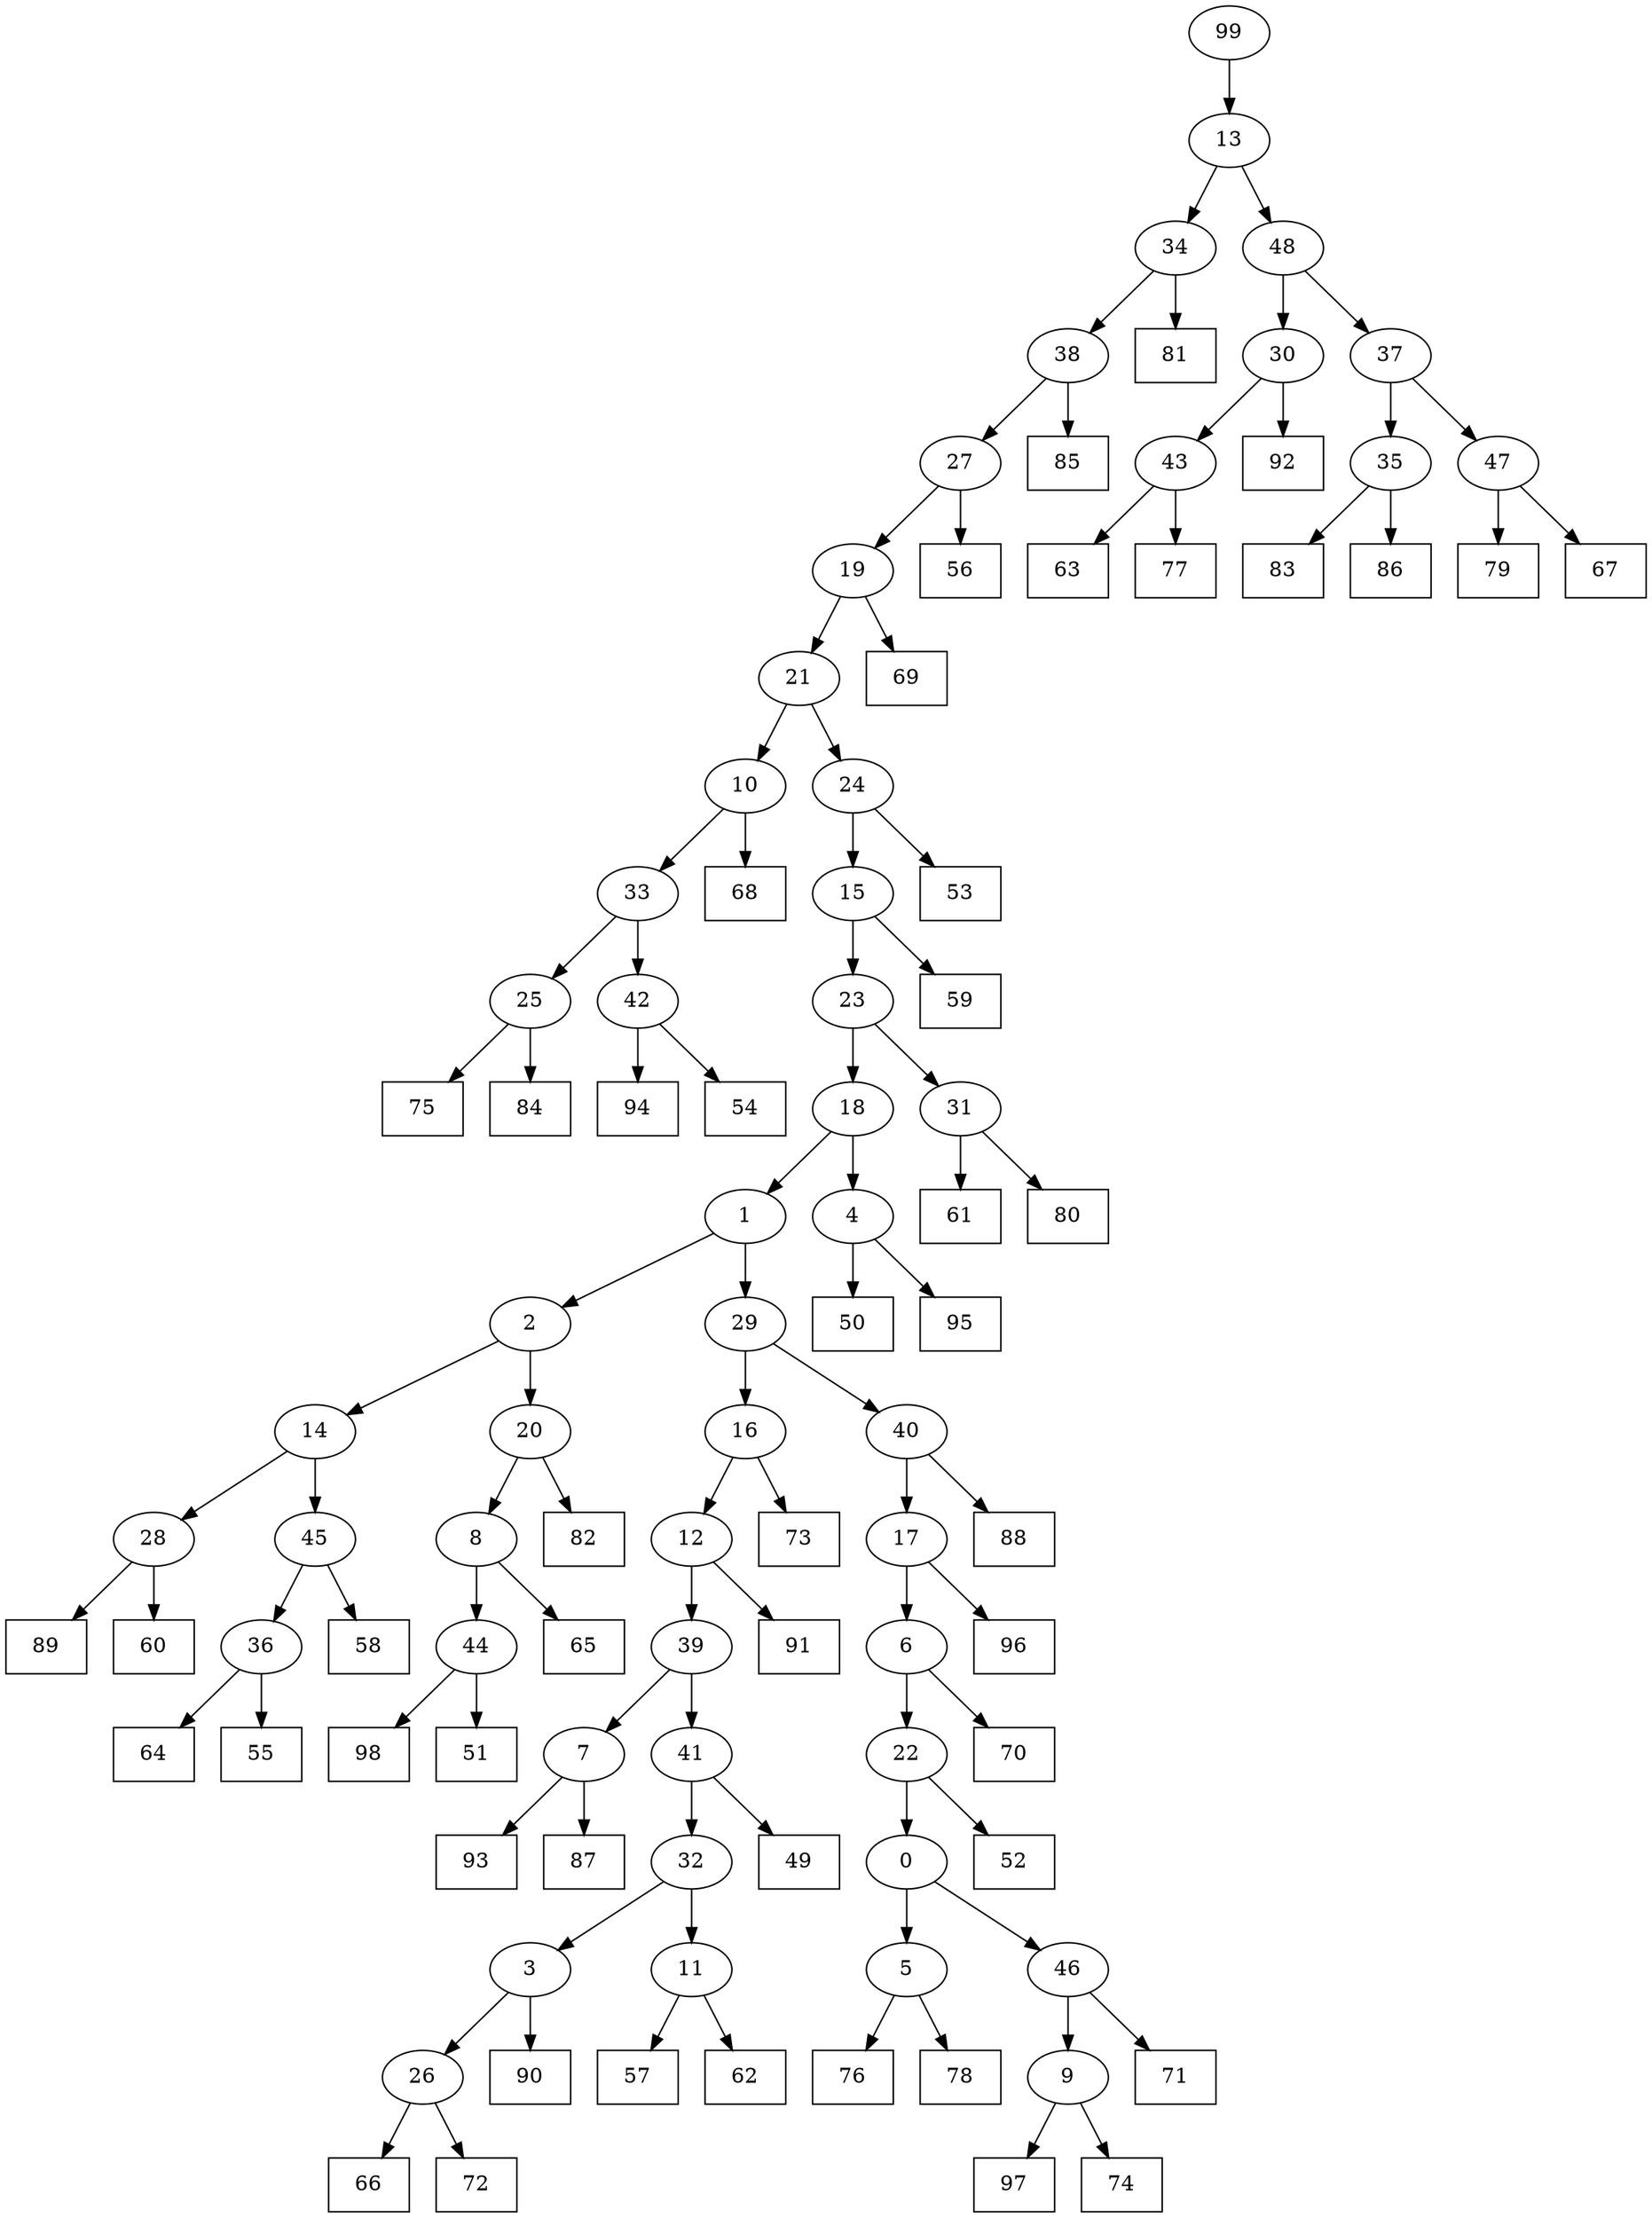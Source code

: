 digraph G {
0[label="0"];
1[label="1"];
2[label="2"];
3[label="3"];
4[label="4"];
5[label="5"];
6[label="6"];
7[label="7"];
8[label="8"];
9[label="9"];
10[label="10"];
11[label="11"];
12[label="12"];
13[label="13"];
14[label="14"];
15[label="15"];
16[label="16"];
17[label="17"];
18[label="18"];
19[label="19"];
20[label="20"];
21[label="21"];
22[label="22"];
23[label="23"];
24[label="24"];
25[label="25"];
26[label="26"];
27[label="27"];
28[label="28"];
29[label="29"];
30[label="30"];
31[label="31"];
32[label="32"];
33[label="33"];
34[label="34"];
35[label="35"];
36[label="36"];
37[label="37"];
38[label="38"];
39[label="39"];
40[label="40"];
41[label="41"];
42[label="42"];
43[label="43"];
44[label="44"];
45[label="45"];
46[label="46"];
47[label="47"];
48[label="48"];
49[shape=box,label="94"];
50[shape=box,label="98"];
51[shape=box,label="66"];
52[shape=box,label="70"];
53[shape=box,label="64"];
54[shape=box,label="54"];
55[shape=box,label="61"];
56[shape=box,label="79"];
57[shape=box,label="89"];
58[shape=box,label="96"];
59[shape=box,label="52"];
60[shape=box,label="83"];
61[shape=box,label="80"];
62[shape=box,label="97"];
63[shape=box,label="73"];
64[shape=box,label="51"];
65[shape=box,label="93"];
66[shape=box,label="74"];
67[shape=box,label="87"];
68[shape=box,label="59"];
69[shape=box,label="90"];
70[shape=box,label="63"];
71[shape=box,label="81"];
72[shape=box,label="50"];
73[shape=box,label="60"];
74[shape=box,label="55"];
75[shape=box,label="68"];
76[shape=box,label="76"];
77[shape=box,label="88"];
78[shape=box,label="82"];
79[shape=box,label="67"];
80[shape=box,label="57"];
81[shape=box,label="77"];
82[shape=box,label="62"];
83[shape=box,label="71"];
84[shape=box,label="65"];
85[shape=box,label="58"];
86[shape=box,label="72"];
87[shape=box,label="75"];
88[shape=box,label="95"];
89[shape=box,label="78"];
90[shape=box,label="84"];
91[shape=box,label="85"];
92[shape=box,label="86"];
93[shape=box,label="91"];
94[shape=box,label="69"];
95[shape=box,label="53"];
96[shape=box,label="56"];
97[shape=box,label="49"];
98[shape=box,label="92"];
99[label="99"];
25->87 ;
24->95 ;
34->71 ;
10->75 ;
45->85 ;
31->61 ;
19->94 ;
27->19 ;
15->68 ;
16->63 ;
4->88 ;
2->14 ;
41->97 ;
22->59 ;
14->45 ;
44->64 ;
35->60 ;
44->50 ;
47->56 ;
6->22 ;
7->65 ;
9->66 ;
35->92 ;
26->86 ;
29->16 ;
37->35 ;
20->8 ;
8->84 ;
27->96 ;
17->58 ;
12->93 ;
17->6 ;
16->12 ;
12->39 ;
99->13 ;
26->51 ;
45->36 ;
21->24 ;
48->30 ;
30->98 ;
21->10 ;
23->31 ;
31->55 ;
36->74 ;
39->7 ;
7->67 ;
20->78 ;
28->57 ;
13->34 ;
6->52 ;
3->69 ;
38->91 ;
1->2 ;
42->54 ;
11->80 ;
29->40 ;
5->89 ;
40->17 ;
46->9 ;
9->62 ;
33->25 ;
25->90 ;
23->18 ;
39->41 ;
41->32 ;
34->38 ;
5->76 ;
0->5 ;
38->27 ;
22->0 ;
24->15 ;
15->23 ;
40->77 ;
33->42 ;
42->49 ;
10->33 ;
18->1 ;
1->29 ;
46->83 ;
19->21 ;
36->53 ;
47->79 ;
13->48 ;
14->28 ;
28->73 ;
18->4 ;
4->72 ;
2->20 ;
32->3 ;
3->26 ;
0->46 ;
48->37 ;
37->47 ;
8->44 ;
30->43 ;
43->70 ;
43->81 ;
32->11 ;
11->82 ;
}
